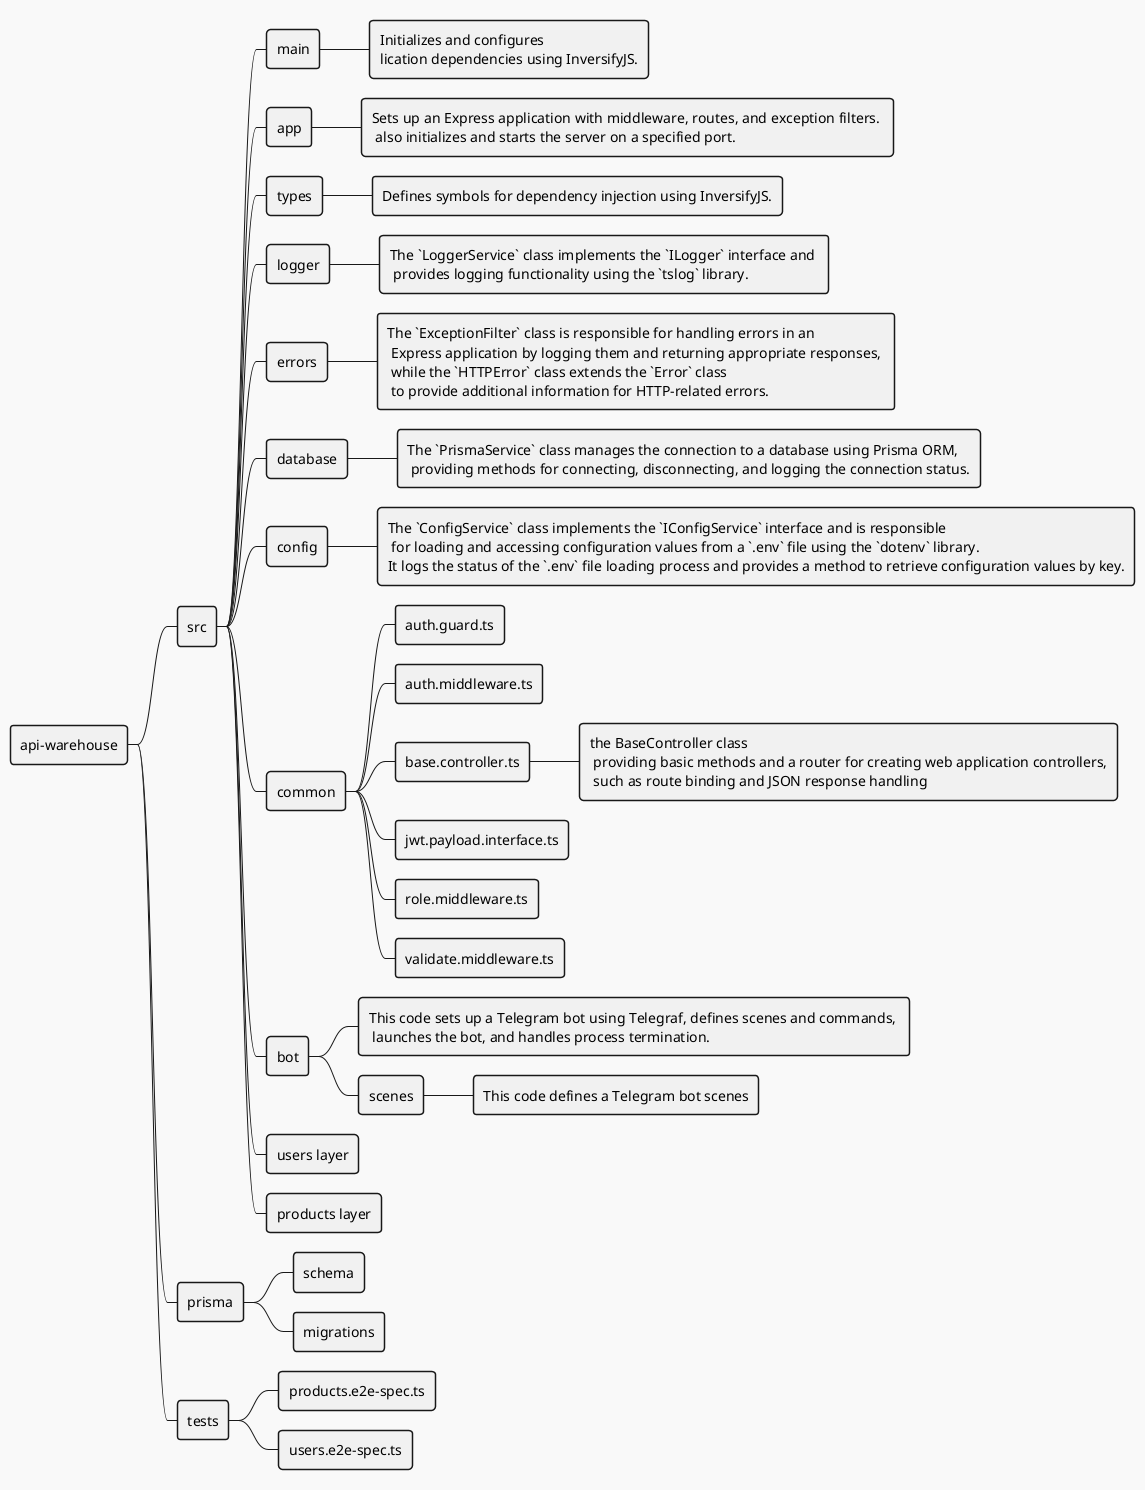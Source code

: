 @startmindmap
!theme mars
* api-warehouse
** src
*** main
**** Initializes and configures \nlication dependencies using InversifyJS.
*** app
**** Sets up an Express application with middleware, routes, and exception filters. \n also initializes and starts the server on a specified port.
*** types
**** Defines symbols for dependency injection using InversifyJS.
*** logger
**** The `LoggerService` class implements the `ILogger` interface and \n provides logging functionality using the `tslog` library.
*** errors
**** The `ExceptionFilter` class is responsible for handling errors in an \n Express application by logging them and returning appropriate responses, \n while the `HTTPError` class extends the `Error` class \n to provide additional information for HTTP-related errors.
*** database
**** The `PrismaService` class manages the connection to a database using Prisma ORM, \n providing methods for connecting, disconnecting, and logging the connection status.
*** config
**** The `ConfigService` class implements the `IConfigService` interface and is responsible \n for loading and accessing configuration values from a `.env` file using the `dotenv` library. \nIt logs the status of the `.env` file loading process and provides a method to retrieve configuration values by key.
*** common
**** auth.guard.ts
**** auth.middleware.ts
**** base.controller.ts
*****  the BaseController class \n providing basic methods and a router for creating web application controllers,\n such as route binding and JSON response handling
**** jwt.payload.interface.ts
**** role.middleware.ts
**** validate.middleware.ts
*** bot
**** This code sets up a Telegram bot using Telegraf, defines scenes and commands, \n launches the bot, and handles process termination.
**** scenes
***** This code defines a Telegram bot scenes
*** users layer
*** products layer
** prisma
*** schema
*** migrations
** tests
*** products.e2e-spec.ts
*** users.e2e-spec.ts
@endmindmap
